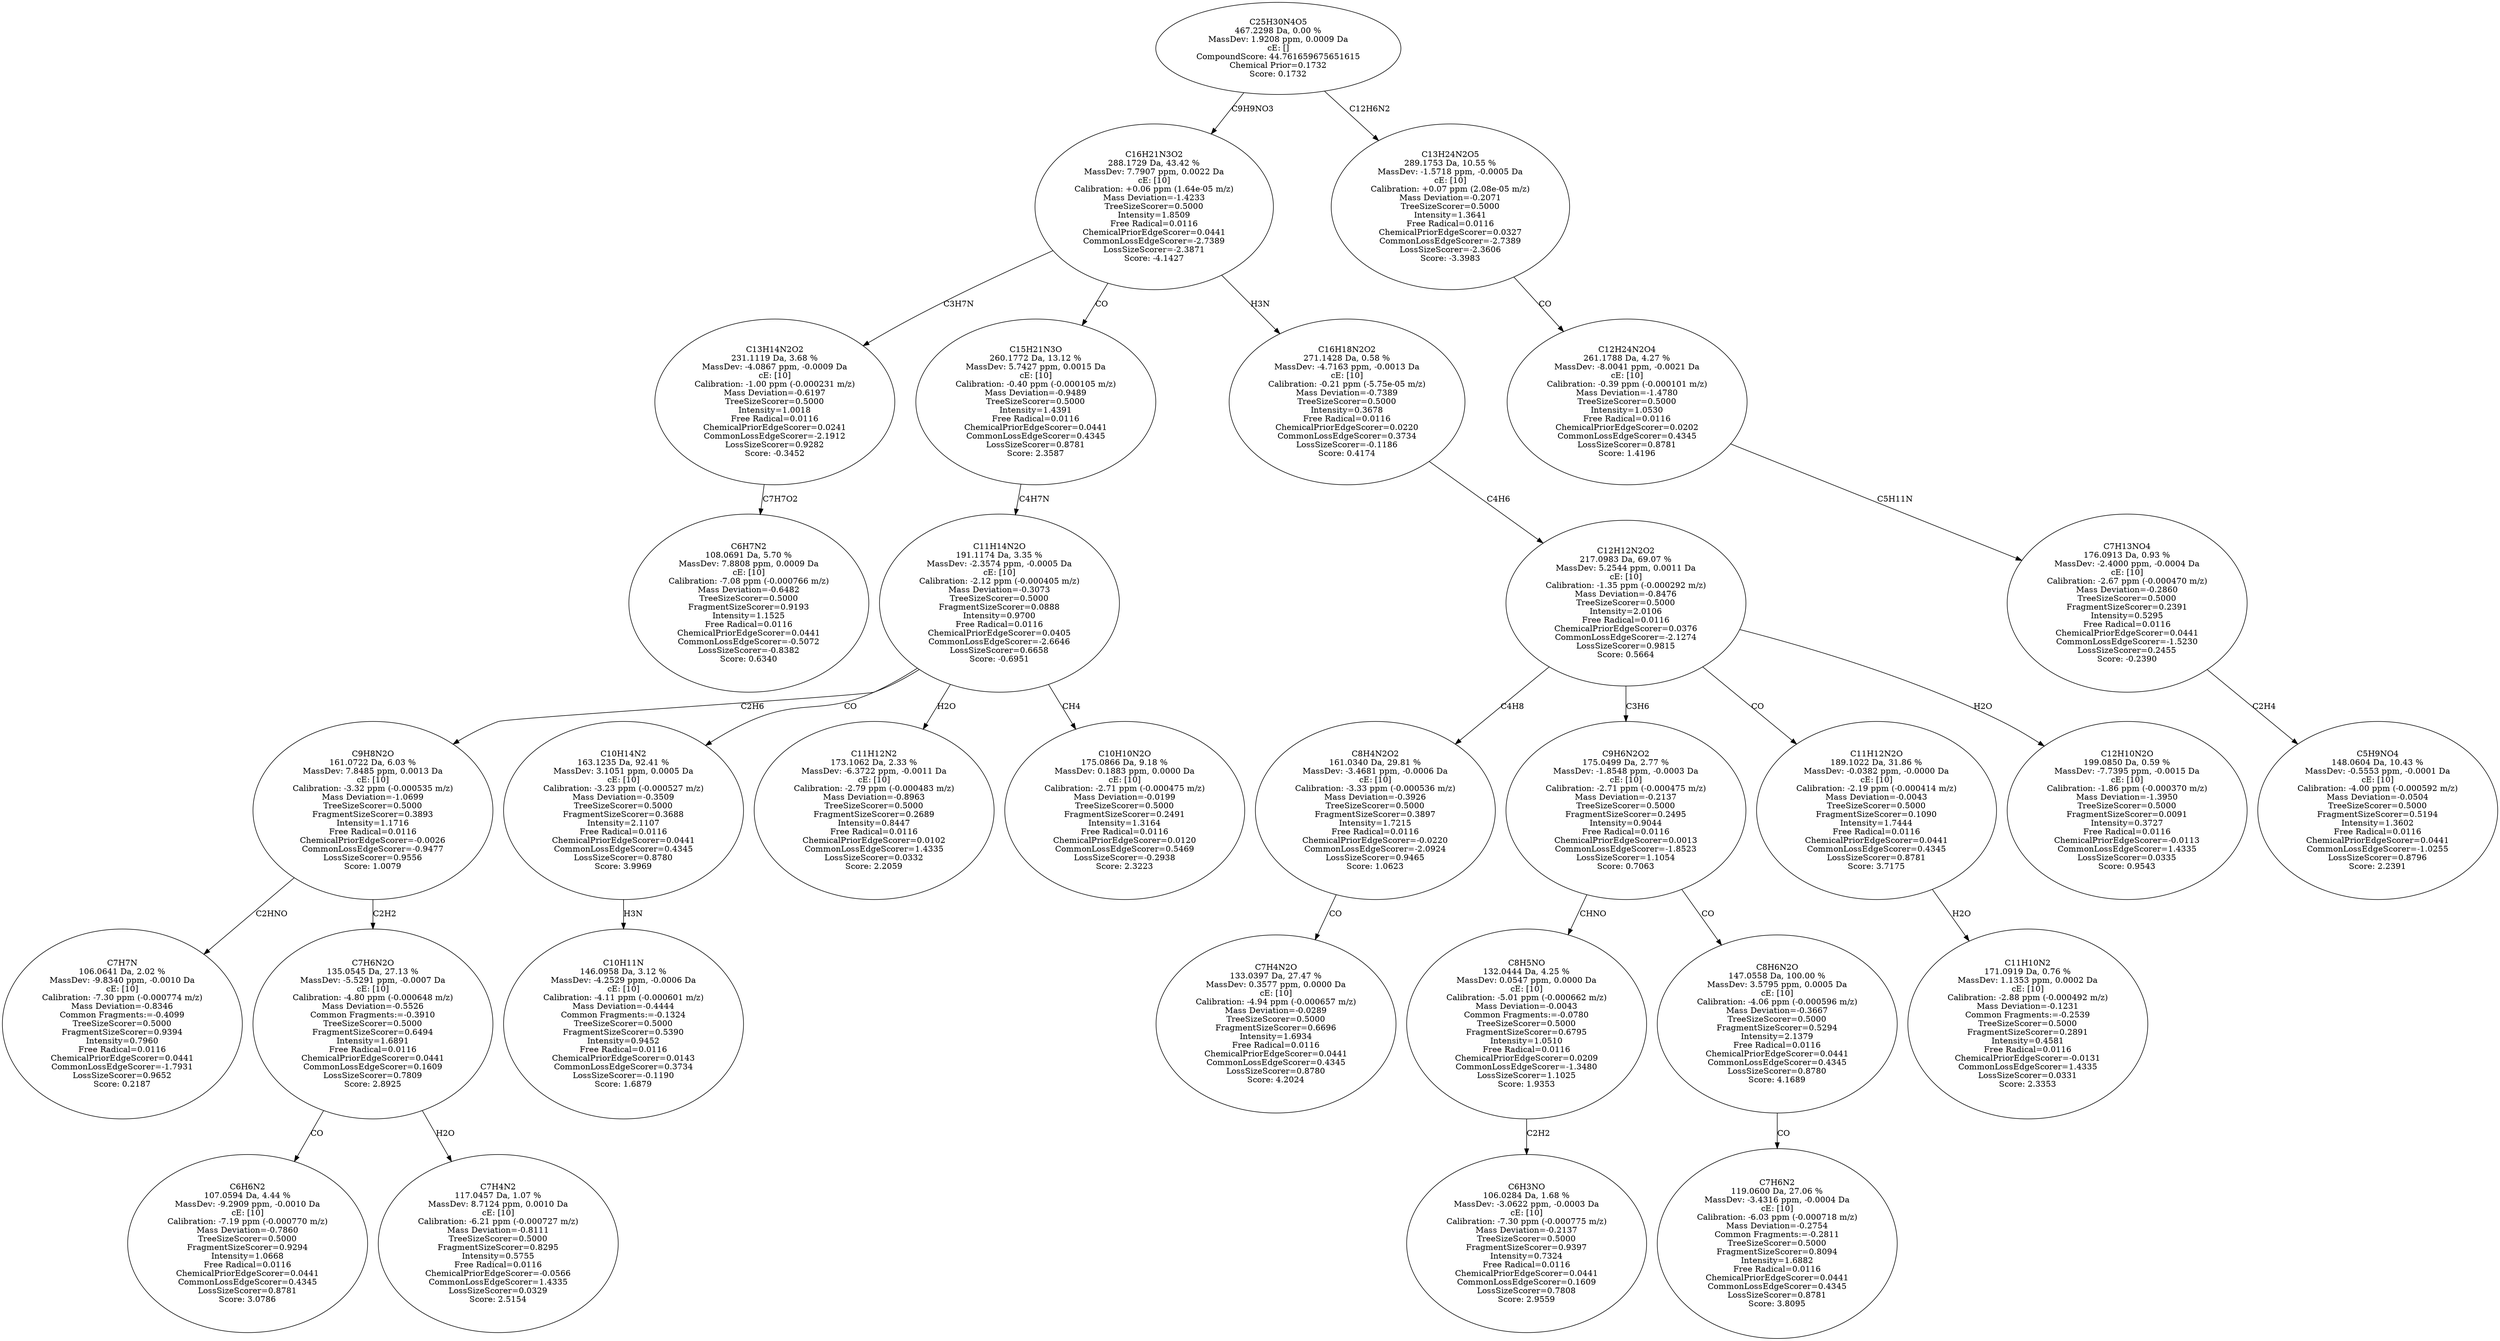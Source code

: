 strict digraph {
v1 [label="C6H7N2\n108.0691 Da, 5.70 %\nMassDev: 7.8808 ppm, 0.0009 Da\ncE: [10]\nCalibration: -7.08 ppm (-0.000766 m/z)\nMass Deviation=-0.6482\nTreeSizeScorer=0.5000\nFragmentSizeScorer=0.9193\nIntensity=1.1525\nFree Radical=0.0116\nChemicalPriorEdgeScorer=0.0441\nCommonLossEdgeScorer=-0.5072\nLossSizeScorer=-0.8382\nScore: 0.6340"];
v2 [label="C13H14N2O2\n231.1119 Da, 3.68 %\nMassDev: -4.0867 ppm, -0.0009 Da\ncE: [10]\nCalibration: -1.00 ppm (-0.000231 m/z)\nMass Deviation=-0.6197\nTreeSizeScorer=0.5000\nIntensity=1.0018\nFree Radical=0.0116\nChemicalPriorEdgeScorer=0.0241\nCommonLossEdgeScorer=-2.1912\nLossSizeScorer=0.9282\nScore: -0.3452"];
v3 [label="C7H7N\n106.0641 Da, 2.02 %\nMassDev: -9.8340 ppm, -0.0010 Da\ncE: [10]\nCalibration: -7.30 ppm (-0.000774 m/z)\nMass Deviation=-0.8346\nCommon Fragments:=-0.4099\nTreeSizeScorer=0.5000\nFragmentSizeScorer=0.9394\nIntensity=0.7960\nFree Radical=0.0116\nChemicalPriorEdgeScorer=0.0441\nCommonLossEdgeScorer=-1.7931\nLossSizeScorer=0.9652\nScore: 0.2187"];
v4 [label="C6H6N2\n107.0594 Da, 4.44 %\nMassDev: -9.2909 ppm, -0.0010 Da\ncE: [10]\nCalibration: -7.19 ppm (-0.000770 m/z)\nMass Deviation=-0.7860\nTreeSizeScorer=0.5000\nFragmentSizeScorer=0.9294\nIntensity=1.0668\nFree Radical=0.0116\nChemicalPriorEdgeScorer=0.0441\nCommonLossEdgeScorer=0.4345\nLossSizeScorer=0.8781\nScore: 3.0786"];
v5 [label="C7H4N2\n117.0457 Da, 1.07 %\nMassDev: 8.7124 ppm, 0.0010 Da\ncE: [10]\nCalibration: -6.21 ppm (-0.000727 m/z)\nMass Deviation=-0.8111\nTreeSizeScorer=0.5000\nFragmentSizeScorer=0.8295\nIntensity=0.5755\nFree Radical=0.0116\nChemicalPriorEdgeScorer=-0.0566\nCommonLossEdgeScorer=1.4335\nLossSizeScorer=0.0329\nScore: 2.5154"];
v6 [label="C7H6N2O\n135.0545 Da, 27.13 %\nMassDev: -5.5291 ppm, -0.0007 Da\ncE: [10]\nCalibration: -4.80 ppm (-0.000648 m/z)\nMass Deviation=-0.5526\nCommon Fragments:=-0.3910\nTreeSizeScorer=0.5000\nFragmentSizeScorer=0.6494\nIntensity=1.6891\nFree Radical=0.0116\nChemicalPriorEdgeScorer=0.0441\nCommonLossEdgeScorer=0.1609\nLossSizeScorer=0.7809\nScore: 2.8925"];
v7 [label="C9H8N2O\n161.0722 Da, 6.03 %\nMassDev: 7.8485 ppm, 0.0013 Da\ncE: [10]\nCalibration: -3.32 ppm (-0.000535 m/z)\nMass Deviation=-1.0699\nTreeSizeScorer=0.5000\nFragmentSizeScorer=0.3893\nIntensity=1.1716\nFree Radical=0.0116\nChemicalPriorEdgeScorer=-0.0026\nCommonLossEdgeScorer=-0.9477\nLossSizeScorer=0.9556\nScore: 1.0079"];
v8 [label="C10H11N\n146.0958 Da, 3.12 %\nMassDev: -4.2529 ppm, -0.0006 Da\ncE: [10]\nCalibration: -4.11 ppm (-0.000601 m/z)\nMass Deviation=-0.4444\nCommon Fragments:=-0.1324\nTreeSizeScorer=0.5000\nFragmentSizeScorer=0.5390\nIntensity=0.9452\nFree Radical=0.0116\nChemicalPriorEdgeScorer=0.0143\nCommonLossEdgeScorer=0.3734\nLossSizeScorer=-0.1190\nScore: 1.6879"];
v9 [label="C10H14N2\n163.1235 Da, 92.41 %\nMassDev: 3.1051 ppm, 0.0005 Da\ncE: [10]\nCalibration: -3.23 ppm (-0.000527 m/z)\nMass Deviation=-0.3509\nTreeSizeScorer=0.5000\nFragmentSizeScorer=0.3688\nIntensity=2.1107\nFree Radical=0.0116\nChemicalPriorEdgeScorer=0.0441\nCommonLossEdgeScorer=0.4345\nLossSizeScorer=0.8780\nScore: 3.9969"];
v10 [label="C11H12N2\n173.1062 Da, 2.33 %\nMassDev: -6.3722 ppm, -0.0011 Da\ncE: [10]\nCalibration: -2.79 ppm (-0.000483 m/z)\nMass Deviation=-0.8963\nTreeSizeScorer=0.5000\nFragmentSizeScorer=0.2689\nIntensity=0.8447\nFree Radical=0.0116\nChemicalPriorEdgeScorer=0.0102\nCommonLossEdgeScorer=1.4335\nLossSizeScorer=0.0332\nScore: 2.2059"];
v11 [label="C10H10N2O\n175.0866 Da, 9.18 %\nMassDev: 0.1883 ppm, 0.0000 Da\ncE: [10]\nCalibration: -2.71 ppm (-0.000475 m/z)\nMass Deviation=-0.0199\nTreeSizeScorer=0.5000\nFragmentSizeScorer=0.2491\nIntensity=1.3164\nFree Radical=0.0116\nChemicalPriorEdgeScorer=0.0120\nCommonLossEdgeScorer=0.5469\nLossSizeScorer=-0.2938\nScore: 2.3223"];
v12 [label="C11H14N2O\n191.1174 Da, 3.35 %\nMassDev: -2.3574 ppm, -0.0005 Da\ncE: [10]\nCalibration: -2.12 ppm (-0.000405 m/z)\nMass Deviation=-0.3073\nTreeSizeScorer=0.5000\nFragmentSizeScorer=0.0888\nIntensity=0.9700\nFree Radical=0.0116\nChemicalPriorEdgeScorer=0.0405\nCommonLossEdgeScorer=-2.6646\nLossSizeScorer=0.6658\nScore: -0.6951"];
v13 [label="C15H21N3O\n260.1772 Da, 13.12 %\nMassDev: 5.7427 ppm, 0.0015 Da\ncE: [10]\nCalibration: -0.40 ppm (-0.000105 m/z)\nMass Deviation=-0.9489\nTreeSizeScorer=0.5000\nIntensity=1.4391\nFree Radical=0.0116\nChemicalPriorEdgeScorer=0.0441\nCommonLossEdgeScorer=0.4345\nLossSizeScorer=0.8781\nScore: 2.3587"];
v14 [label="C7H4N2O\n133.0397 Da, 27.47 %\nMassDev: 0.3577 ppm, 0.0000 Da\ncE: [10]\nCalibration: -4.94 ppm (-0.000657 m/z)\nMass Deviation=-0.0289\nTreeSizeScorer=0.5000\nFragmentSizeScorer=0.6696\nIntensity=1.6934\nFree Radical=0.0116\nChemicalPriorEdgeScorer=0.0441\nCommonLossEdgeScorer=0.4345\nLossSizeScorer=0.8780\nScore: 4.2024"];
v15 [label="C8H4N2O2\n161.0340 Da, 29.81 %\nMassDev: -3.4681 ppm, -0.0006 Da\ncE: [10]\nCalibration: -3.33 ppm (-0.000536 m/z)\nMass Deviation=-0.3926\nTreeSizeScorer=0.5000\nFragmentSizeScorer=0.3897\nIntensity=1.7215\nFree Radical=0.0116\nChemicalPriorEdgeScorer=-0.0220\nCommonLossEdgeScorer=-2.0924\nLossSizeScorer=0.9465\nScore: 1.0623"];
v16 [label="C6H3NO\n106.0284 Da, 1.68 %\nMassDev: -3.0622 ppm, -0.0003 Da\ncE: [10]\nCalibration: -7.30 ppm (-0.000775 m/z)\nMass Deviation=-0.2137\nTreeSizeScorer=0.5000\nFragmentSizeScorer=0.9397\nIntensity=0.7324\nFree Radical=0.0116\nChemicalPriorEdgeScorer=0.0441\nCommonLossEdgeScorer=0.1609\nLossSizeScorer=0.7808\nScore: 2.9559"];
v17 [label="C8H5NO\n132.0444 Da, 4.25 %\nMassDev: 0.0547 ppm, 0.0000 Da\ncE: [10]\nCalibration: -5.01 ppm (-0.000662 m/z)\nMass Deviation=-0.0043\nCommon Fragments:=-0.0780\nTreeSizeScorer=0.5000\nFragmentSizeScorer=0.6795\nIntensity=1.0510\nFree Radical=0.0116\nChemicalPriorEdgeScorer=0.0209\nCommonLossEdgeScorer=-1.3480\nLossSizeScorer=1.1025\nScore: 1.9353"];
v18 [label="C7H6N2\n119.0600 Da, 27.06 %\nMassDev: -3.4316 ppm, -0.0004 Da\ncE: [10]\nCalibration: -6.03 ppm (-0.000718 m/z)\nMass Deviation=-0.2754\nCommon Fragments:=-0.2811\nTreeSizeScorer=0.5000\nFragmentSizeScorer=0.8094\nIntensity=1.6882\nFree Radical=0.0116\nChemicalPriorEdgeScorer=0.0441\nCommonLossEdgeScorer=0.4345\nLossSizeScorer=0.8781\nScore: 3.8095"];
v19 [label="C8H6N2O\n147.0558 Da, 100.00 %\nMassDev: 3.5795 ppm, 0.0005 Da\ncE: [10]\nCalibration: -4.06 ppm (-0.000596 m/z)\nMass Deviation=-0.3667\nTreeSizeScorer=0.5000\nFragmentSizeScorer=0.5294\nIntensity=2.1379\nFree Radical=0.0116\nChemicalPriorEdgeScorer=0.0441\nCommonLossEdgeScorer=0.4345\nLossSizeScorer=0.8780\nScore: 4.1689"];
v20 [label="C9H6N2O2\n175.0499 Da, 2.77 %\nMassDev: -1.8548 ppm, -0.0003 Da\ncE: [10]\nCalibration: -2.71 ppm (-0.000475 m/z)\nMass Deviation=-0.2137\nTreeSizeScorer=0.5000\nFragmentSizeScorer=0.2495\nIntensity=0.9044\nFree Radical=0.0116\nChemicalPriorEdgeScorer=0.0013\nCommonLossEdgeScorer=-1.8523\nLossSizeScorer=1.1054\nScore: 0.7063"];
v21 [label="C11H10N2\n171.0919 Da, 0.76 %\nMassDev: 1.1353 ppm, 0.0002 Da\ncE: [10]\nCalibration: -2.88 ppm (-0.000492 m/z)\nMass Deviation=-0.1231\nCommon Fragments:=-0.2539\nTreeSizeScorer=0.5000\nFragmentSizeScorer=0.2891\nIntensity=0.4581\nFree Radical=0.0116\nChemicalPriorEdgeScorer=-0.0131\nCommonLossEdgeScorer=1.4335\nLossSizeScorer=0.0331\nScore: 2.3353"];
v22 [label="C11H12N2O\n189.1022 Da, 31.86 %\nMassDev: -0.0382 ppm, -0.0000 Da\ncE: [10]\nCalibration: -2.19 ppm (-0.000414 m/z)\nMass Deviation=-0.0043\nTreeSizeScorer=0.5000\nFragmentSizeScorer=0.1090\nIntensity=1.7444\nFree Radical=0.0116\nChemicalPriorEdgeScorer=0.0441\nCommonLossEdgeScorer=0.4345\nLossSizeScorer=0.8781\nScore: 3.7175"];
v23 [label="C12H10N2O\n199.0850 Da, 0.59 %\nMassDev: -7.7395 ppm, -0.0015 Da\ncE: [10]\nCalibration: -1.86 ppm (-0.000370 m/z)\nMass Deviation=-1.3950\nTreeSizeScorer=0.5000\nFragmentSizeScorer=0.0091\nIntensity=0.3727\nFree Radical=0.0116\nChemicalPriorEdgeScorer=-0.0113\nCommonLossEdgeScorer=1.4335\nLossSizeScorer=0.0335\nScore: 0.9543"];
v24 [label="C12H12N2O2\n217.0983 Da, 69.07 %\nMassDev: 5.2544 ppm, 0.0011 Da\ncE: [10]\nCalibration: -1.35 ppm (-0.000292 m/z)\nMass Deviation=-0.8476\nTreeSizeScorer=0.5000\nIntensity=2.0106\nFree Radical=0.0116\nChemicalPriorEdgeScorer=0.0376\nCommonLossEdgeScorer=-2.1274\nLossSizeScorer=0.9815\nScore: 0.5664"];
v25 [label="C16H18N2O2\n271.1428 Da, 0.58 %\nMassDev: -4.7163 ppm, -0.0013 Da\ncE: [10]\nCalibration: -0.21 ppm (-5.75e-05 m/z)\nMass Deviation=-0.7389\nTreeSizeScorer=0.5000\nIntensity=0.3678\nFree Radical=0.0116\nChemicalPriorEdgeScorer=0.0220\nCommonLossEdgeScorer=0.3734\nLossSizeScorer=-0.1186\nScore: 0.4174"];
v26 [label="C16H21N3O2\n288.1729 Da, 43.42 %\nMassDev: 7.7907 ppm, 0.0022 Da\ncE: [10]\nCalibration: +0.06 ppm (1.64e-05 m/z)\nMass Deviation=-1.4233\nTreeSizeScorer=0.5000\nIntensity=1.8509\nFree Radical=0.0116\nChemicalPriorEdgeScorer=0.0441\nCommonLossEdgeScorer=-2.7389\nLossSizeScorer=-2.3871\nScore: -4.1427"];
v27 [label="C5H9NO4\n148.0604 Da, 10.43 %\nMassDev: -0.5553 ppm, -0.0001 Da\ncE: [10]\nCalibration: -4.00 ppm (-0.000592 m/z)\nMass Deviation=-0.0504\nTreeSizeScorer=0.5000\nFragmentSizeScorer=0.5194\nIntensity=1.3602\nFree Radical=0.0116\nChemicalPriorEdgeScorer=0.0441\nCommonLossEdgeScorer=-1.0255\nLossSizeScorer=0.8796\nScore: 2.2391"];
v28 [label="C7H13NO4\n176.0913 Da, 0.93 %\nMassDev: -2.4000 ppm, -0.0004 Da\ncE: [10]\nCalibration: -2.67 ppm (-0.000470 m/z)\nMass Deviation=-0.2860\nTreeSizeScorer=0.5000\nFragmentSizeScorer=0.2391\nIntensity=0.5295\nFree Radical=0.0116\nChemicalPriorEdgeScorer=0.0441\nCommonLossEdgeScorer=-1.5230\nLossSizeScorer=0.2455\nScore: -0.2390"];
v29 [label="C12H24N2O4\n261.1788 Da, 4.27 %\nMassDev: -8.0041 ppm, -0.0021 Da\ncE: [10]\nCalibration: -0.39 ppm (-0.000101 m/z)\nMass Deviation=-1.4780\nTreeSizeScorer=0.5000\nIntensity=1.0530\nFree Radical=0.0116\nChemicalPriorEdgeScorer=0.0202\nCommonLossEdgeScorer=0.4345\nLossSizeScorer=0.8781\nScore: 1.4196"];
v30 [label="C13H24N2O5\n289.1753 Da, 10.55 %\nMassDev: -1.5718 ppm, -0.0005 Da\ncE: [10]\nCalibration: +0.07 ppm (2.08e-05 m/z)\nMass Deviation=-0.2071\nTreeSizeScorer=0.5000\nIntensity=1.3641\nFree Radical=0.0116\nChemicalPriorEdgeScorer=0.0327\nCommonLossEdgeScorer=-2.7389\nLossSizeScorer=-2.3606\nScore: -3.3983"];
v31 [label="C25H30N4O5\n467.2298 Da, 0.00 %\nMassDev: 1.9208 ppm, 0.0009 Da\ncE: []\nCompoundScore: 44.761659675651615\nChemical Prior=0.1732\nScore: 0.1732"];
v2 -> v1 [label="C7H7O2"];
v26 -> v2 [label="C3H7N"];
v7 -> v3 [label="C2HNO"];
v6 -> v4 [label="CO"];
v6 -> v5 [label="H2O"];
v7 -> v6 [label="C2H2"];
v12 -> v7 [label="C2H6"];
v9 -> v8 [label="H3N"];
v12 -> v9 [label="CO"];
v12 -> v10 [label="H2O"];
v12 -> v11 [label="CH4"];
v13 -> v12 [label="C4H7N"];
v26 -> v13 [label="CO"];
v15 -> v14 [label="CO"];
v24 -> v15 [label="C4H8"];
v17 -> v16 [label="C2H2"];
v20 -> v17 [label="CHNO"];
v19 -> v18 [label="CO"];
v20 -> v19 [label="CO"];
v24 -> v20 [label="C3H6"];
v22 -> v21 [label="H2O"];
v24 -> v22 [label="CO"];
v24 -> v23 [label="H2O"];
v25 -> v24 [label="C4H6"];
v26 -> v25 [label="H3N"];
v31 -> v26 [label="C9H9NO3"];
v28 -> v27 [label="C2H4"];
v29 -> v28 [label="C5H11N"];
v30 -> v29 [label="CO"];
v31 -> v30 [label="C12H6N2"];
}